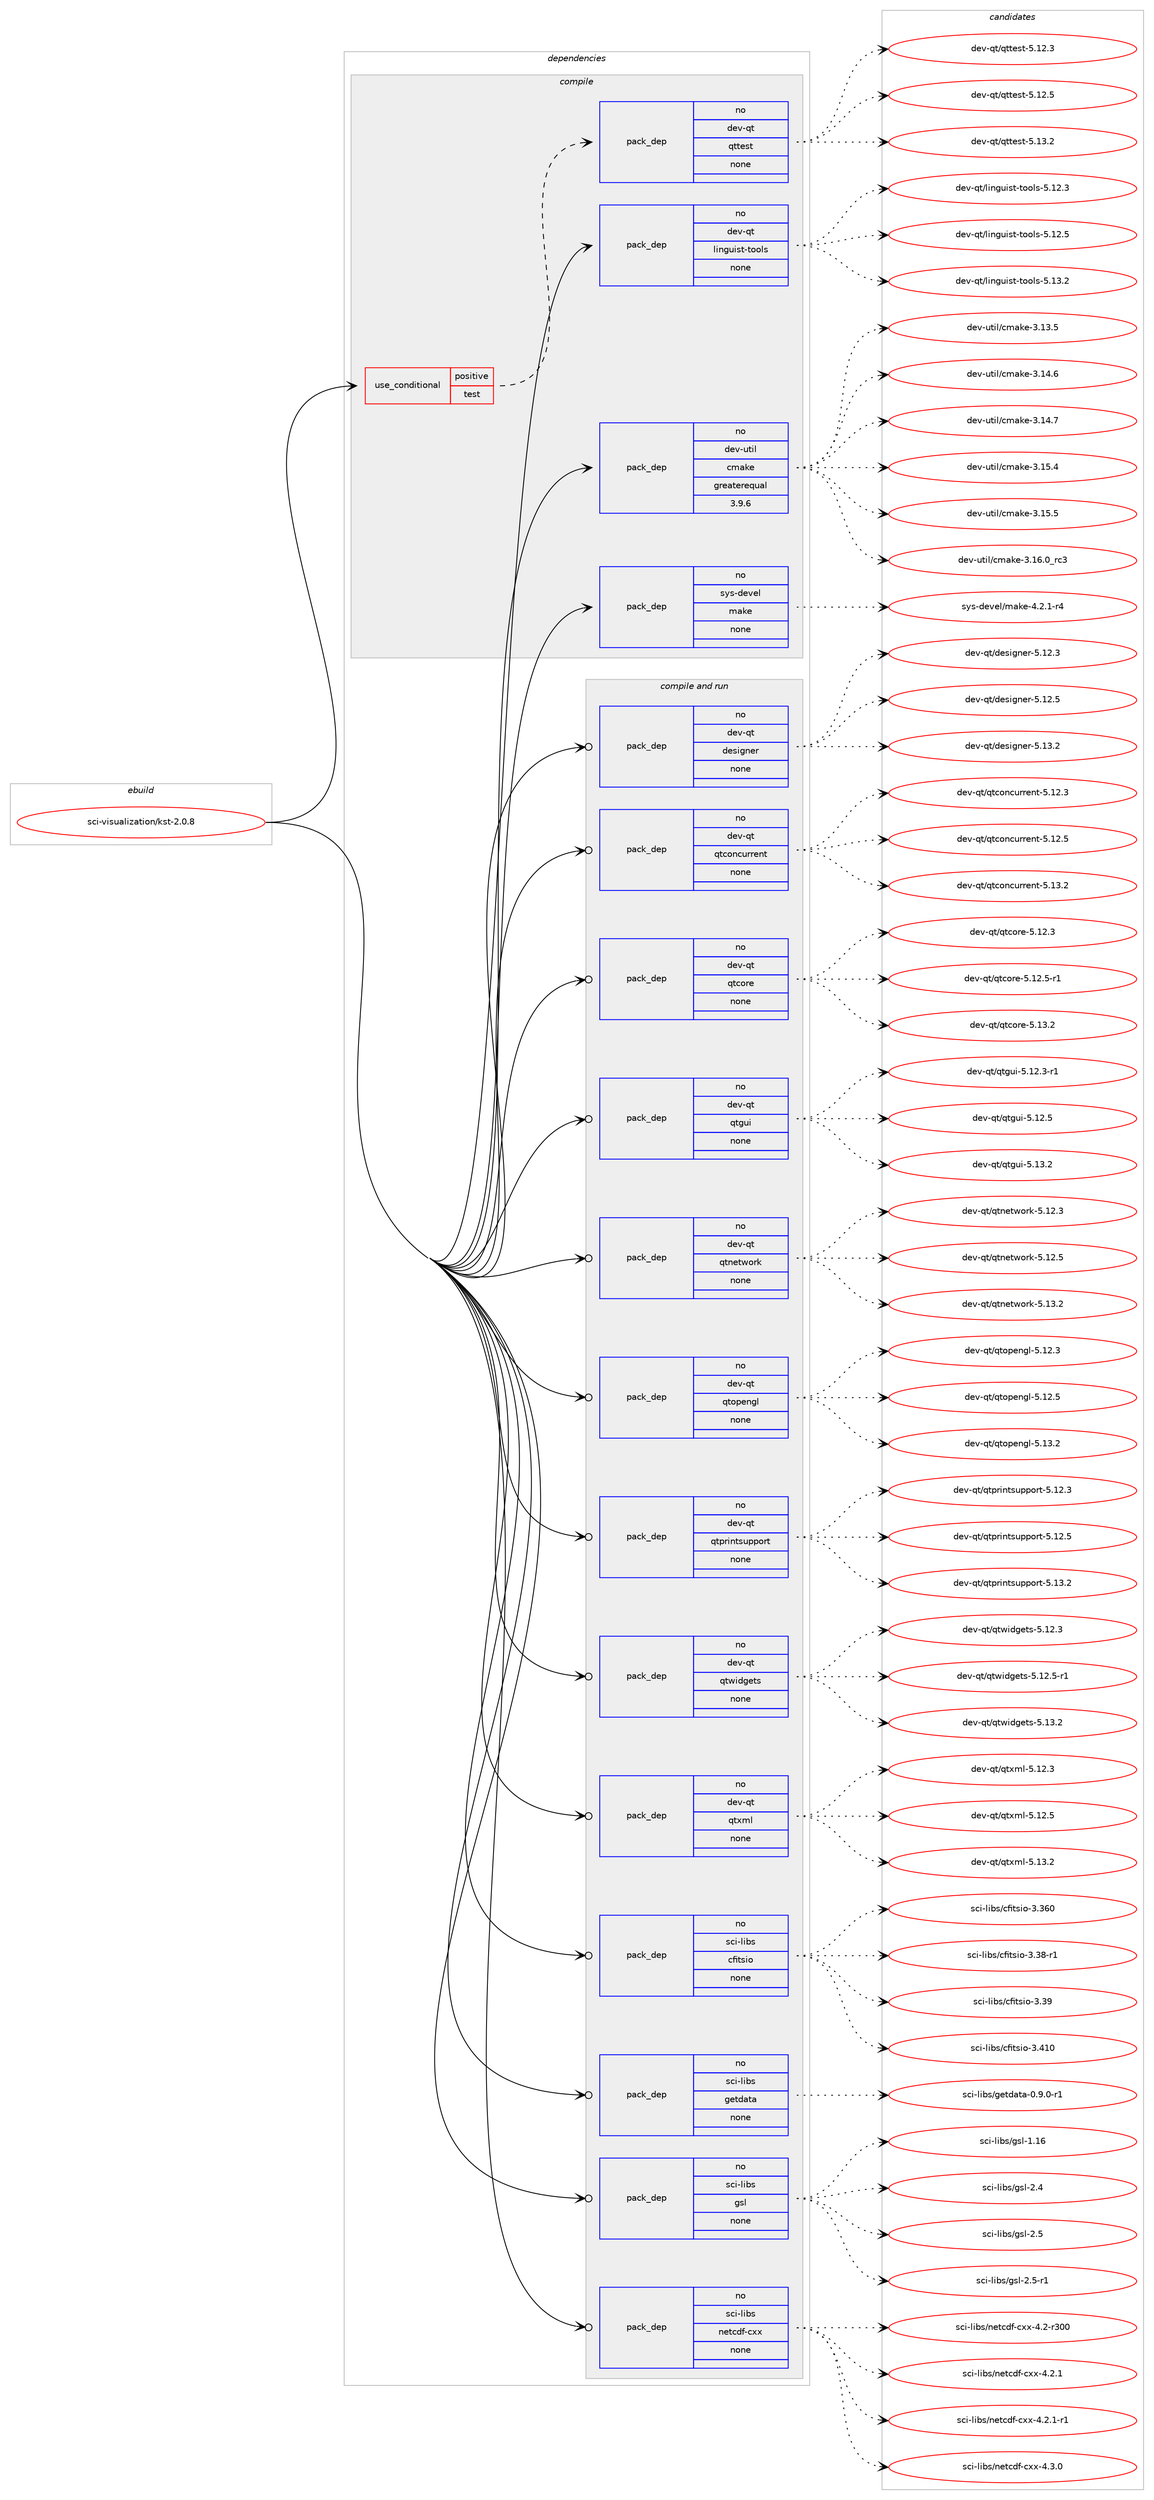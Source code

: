 digraph prolog {

# *************
# Graph options
# *************

newrank=true;
concentrate=true;
compound=true;
graph [rankdir=LR,fontname=Helvetica,fontsize=10,ranksep=1.5];#, ranksep=2.5, nodesep=0.2];
edge  [arrowhead=vee];
node  [fontname=Helvetica,fontsize=10];

# **********
# The ebuild
# **********

subgraph cluster_leftcol {
color=gray;
rank=same;
label=<<i>ebuild</i>>;
id [label="sci-visualization/kst-2.0.8", color=red, width=4, href="../sci-visualization/kst-2.0.8.svg"];
}

# ****************
# The dependencies
# ****************

subgraph cluster_midcol {
color=gray;
label=<<i>dependencies</i>>;
subgraph cluster_compile {
fillcolor="#eeeeee";
style=filled;
label=<<i>compile</i>>;
subgraph cond210138 {
dependency865205 [label=<<TABLE BORDER="0" CELLBORDER="1" CELLSPACING="0" CELLPADDING="4"><TR><TD ROWSPAN="3" CELLPADDING="10">use_conditional</TD></TR><TR><TD>positive</TD></TR><TR><TD>test</TD></TR></TABLE>>, shape=none, color=red];
subgraph pack639777 {
dependency865206 [label=<<TABLE BORDER="0" CELLBORDER="1" CELLSPACING="0" CELLPADDING="4" WIDTH="220"><TR><TD ROWSPAN="6" CELLPADDING="30">pack_dep</TD></TR><TR><TD WIDTH="110">no</TD></TR><TR><TD>dev-qt</TD></TR><TR><TD>qttest</TD></TR><TR><TD>none</TD></TR><TR><TD></TD></TR></TABLE>>, shape=none, color=blue];
}
dependency865205:e -> dependency865206:w [weight=20,style="dashed",arrowhead="vee"];
}
id:e -> dependency865205:w [weight=20,style="solid",arrowhead="vee"];
subgraph pack639778 {
dependency865207 [label=<<TABLE BORDER="0" CELLBORDER="1" CELLSPACING="0" CELLPADDING="4" WIDTH="220"><TR><TD ROWSPAN="6" CELLPADDING="30">pack_dep</TD></TR><TR><TD WIDTH="110">no</TD></TR><TR><TD>dev-qt</TD></TR><TR><TD>linguist-tools</TD></TR><TR><TD>none</TD></TR><TR><TD></TD></TR></TABLE>>, shape=none, color=blue];
}
id:e -> dependency865207:w [weight=20,style="solid",arrowhead="vee"];
subgraph pack639779 {
dependency865208 [label=<<TABLE BORDER="0" CELLBORDER="1" CELLSPACING="0" CELLPADDING="4" WIDTH="220"><TR><TD ROWSPAN="6" CELLPADDING="30">pack_dep</TD></TR><TR><TD WIDTH="110">no</TD></TR><TR><TD>dev-util</TD></TR><TR><TD>cmake</TD></TR><TR><TD>greaterequal</TD></TR><TR><TD>3.9.6</TD></TR></TABLE>>, shape=none, color=blue];
}
id:e -> dependency865208:w [weight=20,style="solid",arrowhead="vee"];
subgraph pack639780 {
dependency865209 [label=<<TABLE BORDER="0" CELLBORDER="1" CELLSPACING="0" CELLPADDING="4" WIDTH="220"><TR><TD ROWSPAN="6" CELLPADDING="30">pack_dep</TD></TR><TR><TD WIDTH="110">no</TD></TR><TR><TD>sys-devel</TD></TR><TR><TD>make</TD></TR><TR><TD>none</TD></TR><TR><TD></TD></TR></TABLE>>, shape=none, color=blue];
}
id:e -> dependency865209:w [weight=20,style="solid",arrowhead="vee"];
}
subgraph cluster_compileandrun {
fillcolor="#eeeeee";
style=filled;
label=<<i>compile and run</i>>;
subgraph pack639781 {
dependency865210 [label=<<TABLE BORDER="0" CELLBORDER="1" CELLSPACING="0" CELLPADDING="4" WIDTH="220"><TR><TD ROWSPAN="6" CELLPADDING="30">pack_dep</TD></TR><TR><TD WIDTH="110">no</TD></TR><TR><TD>dev-qt</TD></TR><TR><TD>designer</TD></TR><TR><TD>none</TD></TR><TR><TD></TD></TR></TABLE>>, shape=none, color=blue];
}
id:e -> dependency865210:w [weight=20,style="solid",arrowhead="odotvee"];
subgraph pack639782 {
dependency865211 [label=<<TABLE BORDER="0" CELLBORDER="1" CELLSPACING="0" CELLPADDING="4" WIDTH="220"><TR><TD ROWSPAN="6" CELLPADDING="30">pack_dep</TD></TR><TR><TD WIDTH="110">no</TD></TR><TR><TD>dev-qt</TD></TR><TR><TD>qtconcurrent</TD></TR><TR><TD>none</TD></TR><TR><TD></TD></TR></TABLE>>, shape=none, color=blue];
}
id:e -> dependency865211:w [weight=20,style="solid",arrowhead="odotvee"];
subgraph pack639783 {
dependency865212 [label=<<TABLE BORDER="0" CELLBORDER="1" CELLSPACING="0" CELLPADDING="4" WIDTH="220"><TR><TD ROWSPAN="6" CELLPADDING="30">pack_dep</TD></TR><TR><TD WIDTH="110">no</TD></TR><TR><TD>dev-qt</TD></TR><TR><TD>qtcore</TD></TR><TR><TD>none</TD></TR><TR><TD></TD></TR></TABLE>>, shape=none, color=blue];
}
id:e -> dependency865212:w [weight=20,style="solid",arrowhead="odotvee"];
subgraph pack639784 {
dependency865213 [label=<<TABLE BORDER="0" CELLBORDER="1" CELLSPACING="0" CELLPADDING="4" WIDTH="220"><TR><TD ROWSPAN="6" CELLPADDING="30">pack_dep</TD></TR><TR><TD WIDTH="110">no</TD></TR><TR><TD>dev-qt</TD></TR><TR><TD>qtgui</TD></TR><TR><TD>none</TD></TR><TR><TD></TD></TR></TABLE>>, shape=none, color=blue];
}
id:e -> dependency865213:w [weight=20,style="solid",arrowhead="odotvee"];
subgraph pack639785 {
dependency865214 [label=<<TABLE BORDER="0" CELLBORDER="1" CELLSPACING="0" CELLPADDING="4" WIDTH="220"><TR><TD ROWSPAN="6" CELLPADDING="30">pack_dep</TD></TR><TR><TD WIDTH="110">no</TD></TR><TR><TD>dev-qt</TD></TR><TR><TD>qtnetwork</TD></TR><TR><TD>none</TD></TR><TR><TD></TD></TR></TABLE>>, shape=none, color=blue];
}
id:e -> dependency865214:w [weight=20,style="solid",arrowhead="odotvee"];
subgraph pack639786 {
dependency865215 [label=<<TABLE BORDER="0" CELLBORDER="1" CELLSPACING="0" CELLPADDING="4" WIDTH="220"><TR><TD ROWSPAN="6" CELLPADDING="30">pack_dep</TD></TR><TR><TD WIDTH="110">no</TD></TR><TR><TD>dev-qt</TD></TR><TR><TD>qtopengl</TD></TR><TR><TD>none</TD></TR><TR><TD></TD></TR></TABLE>>, shape=none, color=blue];
}
id:e -> dependency865215:w [weight=20,style="solid",arrowhead="odotvee"];
subgraph pack639787 {
dependency865216 [label=<<TABLE BORDER="0" CELLBORDER="1" CELLSPACING="0" CELLPADDING="4" WIDTH="220"><TR><TD ROWSPAN="6" CELLPADDING="30">pack_dep</TD></TR><TR><TD WIDTH="110">no</TD></TR><TR><TD>dev-qt</TD></TR><TR><TD>qtprintsupport</TD></TR><TR><TD>none</TD></TR><TR><TD></TD></TR></TABLE>>, shape=none, color=blue];
}
id:e -> dependency865216:w [weight=20,style="solid",arrowhead="odotvee"];
subgraph pack639788 {
dependency865217 [label=<<TABLE BORDER="0" CELLBORDER="1" CELLSPACING="0" CELLPADDING="4" WIDTH="220"><TR><TD ROWSPAN="6" CELLPADDING="30">pack_dep</TD></TR><TR><TD WIDTH="110">no</TD></TR><TR><TD>dev-qt</TD></TR><TR><TD>qtwidgets</TD></TR><TR><TD>none</TD></TR><TR><TD></TD></TR></TABLE>>, shape=none, color=blue];
}
id:e -> dependency865217:w [weight=20,style="solid",arrowhead="odotvee"];
subgraph pack639789 {
dependency865218 [label=<<TABLE BORDER="0" CELLBORDER="1" CELLSPACING="0" CELLPADDING="4" WIDTH="220"><TR><TD ROWSPAN="6" CELLPADDING="30">pack_dep</TD></TR><TR><TD WIDTH="110">no</TD></TR><TR><TD>dev-qt</TD></TR><TR><TD>qtxml</TD></TR><TR><TD>none</TD></TR><TR><TD></TD></TR></TABLE>>, shape=none, color=blue];
}
id:e -> dependency865218:w [weight=20,style="solid",arrowhead="odotvee"];
subgraph pack639790 {
dependency865219 [label=<<TABLE BORDER="0" CELLBORDER="1" CELLSPACING="0" CELLPADDING="4" WIDTH="220"><TR><TD ROWSPAN="6" CELLPADDING="30">pack_dep</TD></TR><TR><TD WIDTH="110">no</TD></TR><TR><TD>sci-libs</TD></TR><TR><TD>cfitsio</TD></TR><TR><TD>none</TD></TR><TR><TD></TD></TR></TABLE>>, shape=none, color=blue];
}
id:e -> dependency865219:w [weight=20,style="solid",arrowhead="odotvee"];
subgraph pack639791 {
dependency865220 [label=<<TABLE BORDER="0" CELLBORDER="1" CELLSPACING="0" CELLPADDING="4" WIDTH="220"><TR><TD ROWSPAN="6" CELLPADDING="30">pack_dep</TD></TR><TR><TD WIDTH="110">no</TD></TR><TR><TD>sci-libs</TD></TR><TR><TD>getdata</TD></TR><TR><TD>none</TD></TR><TR><TD></TD></TR></TABLE>>, shape=none, color=blue];
}
id:e -> dependency865220:w [weight=20,style="solid",arrowhead="odotvee"];
subgraph pack639792 {
dependency865221 [label=<<TABLE BORDER="0" CELLBORDER="1" CELLSPACING="0" CELLPADDING="4" WIDTH="220"><TR><TD ROWSPAN="6" CELLPADDING="30">pack_dep</TD></TR><TR><TD WIDTH="110">no</TD></TR><TR><TD>sci-libs</TD></TR><TR><TD>gsl</TD></TR><TR><TD>none</TD></TR><TR><TD></TD></TR></TABLE>>, shape=none, color=blue];
}
id:e -> dependency865221:w [weight=20,style="solid",arrowhead="odotvee"];
subgraph pack639793 {
dependency865222 [label=<<TABLE BORDER="0" CELLBORDER="1" CELLSPACING="0" CELLPADDING="4" WIDTH="220"><TR><TD ROWSPAN="6" CELLPADDING="30">pack_dep</TD></TR><TR><TD WIDTH="110">no</TD></TR><TR><TD>sci-libs</TD></TR><TR><TD>netcdf-cxx</TD></TR><TR><TD>none</TD></TR><TR><TD></TD></TR></TABLE>>, shape=none, color=blue];
}
id:e -> dependency865222:w [weight=20,style="solid",arrowhead="odotvee"];
}
subgraph cluster_run {
fillcolor="#eeeeee";
style=filled;
label=<<i>run</i>>;
}
}

# **************
# The candidates
# **************

subgraph cluster_choices {
rank=same;
color=gray;
label=<<i>candidates</i>>;

subgraph choice639777 {
color=black;
nodesep=1;
choice100101118451131164711311611610111511645534649504651 [label="dev-qt/qttest-5.12.3", color=red, width=4,href="../dev-qt/qttest-5.12.3.svg"];
choice100101118451131164711311611610111511645534649504653 [label="dev-qt/qttest-5.12.5", color=red, width=4,href="../dev-qt/qttest-5.12.5.svg"];
choice100101118451131164711311611610111511645534649514650 [label="dev-qt/qttest-5.13.2", color=red, width=4,href="../dev-qt/qttest-5.13.2.svg"];
dependency865206:e -> choice100101118451131164711311611610111511645534649504651:w [style=dotted,weight="100"];
dependency865206:e -> choice100101118451131164711311611610111511645534649504653:w [style=dotted,weight="100"];
dependency865206:e -> choice100101118451131164711311611610111511645534649514650:w [style=dotted,weight="100"];
}
subgraph choice639778 {
color=black;
nodesep=1;
choice10010111845113116471081051101031171051151164511611111110811545534649504651 [label="dev-qt/linguist-tools-5.12.3", color=red, width=4,href="../dev-qt/linguist-tools-5.12.3.svg"];
choice10010111845113116471081051101031171051151164511611111110811545534649504653 [label="dev-qt/linguist-tools-5.12.5", color=red, width=4,href="../dev-qt/linguist-tools-5.12.5.svg"];
choice10010111845113116471081051101031171051151164511611111110811545534649514650 [label="dev-qt/linguist-tools-5.13.2", color=red, width=4,href="../dev-qt/linguist-tools-5.13.2.svg"];
dependency865207:e -> choice10010111845113116471081051101031171051151164511611111110811545534649504651:w [style=dotted,weight="100"];
dependency865207:e -> choice10010111845113116471081051101031171051151164511611111110811545534649504653:w [style=dotted,weight="100"];
dependency865207:e -> choice10010111845113116471081051101031171051151164511611111110811545534649514650:w [style=dotted,weight="100"];
}
subgraph choice639779 {
color=black;
nodesep=1;
choice1001011184511711610510847991099710710145514649514653 [label="dev-util/cmake-3.13.5", color=red, width=4,href="../dev-util/cmake-3.13.5.svg"];
choice1001011184511711610510847991099710710145514649524654 [label="dev-util/cmake-3.14.6", color=red, width=4,href="../dev-util/cmake-3.14.6.svg"];
choice1001011184511711610510847991099710710145514649524655 [label="dev-util/cmake-3.14.7", color=red, width=4,href="../dev-util/cmake-3.14.7.svg"];
choice1001011184511711610510847991099710710145514649534652 [label="dev-util/cmake-3.15.4", color=red, width=4,href="../dev-util/cmake-3.15.4.svg"];
choice1001011184511711610510847991099710710145514649534653 [label="dev-util/cmake-3.15.5", color=red, width=4,href="../dev-util/cmake-3.15.5.svg"];
choice1001011184511711610510847991099710710145514649544648951149951 [label="dev-util/cmake-3.16.0_rc3", color=red, width=4,href="../dev-util/cmake-3.16.0_rc3.svg"];
dependency865208:e -> choice1001011184511711610510847991099710710145514649514653:w [style=dotted,weight="100"];
dependency865208:e -> choice1001011184511711610510847991099710710145514649524654:w [style=dotted,weight="100"];
dependency865208:e -> choice1001011184511711610510847991099710710145514649524655:w [style=dotted,weight="100"];
dependency865208:e -> choice1001011184511711610510847991099710710145514649534652:w [style=dotted,weight="100"];
dependency865208:e -> choice1001011184511711610510847991099710710145514649534653:w [style=dotted,weight="100"];
dependency865208:e -> choice1001011184511711610510847991099710710145514649544648951149951:w [style=dotted,weight="100"];
}
subgraph choice639780 {
color=black;
nodesep=1;
choice1151211154510010111810110847109971071014552465046494511452 [label="sys-devel/make-4.2.1-r4", color=red, width=4,href="../sys-devel/make-4.2.1-r4.svg"];
dependency865209:e -> choice1151211154510010111810110847109971071014552465046494511452:w [style=dotted,weight="100"];
}
subgraph choice639781 {
color=black;
nodesep=1;
choice100101118451131164710010111510510311010111445534649504651 [label="dev-qt/designer-5.12.3", color=red, width=4,href="../dev-qt/designer-5.12.3.svg"];
choice100101118451131164710010111510510311010111445534649504653 [label="dev-qt/designer-5.12.5", color=red, width=4,href="../dev-qt/designer-5.12.5.svg"];
choice100101118451131164710010111510510311010111445534649514650 [label="dev-qt/designer-5.13.2", color=red, width=4,href="../dev-qt/designer-5.13.2.svg"];
dependency865210:e -> choice100101118451131164710010111510510311010111445534649504651:w [style=dotted,weight="100"];
dependency865210:e -> choice100101118451131164710010111510510311010111445534649504653:w [style=dotted,weight="100"];
dependency865210:e -> choice100101118451131164710010111510510311010111445534649514650:w [style=dotted,weight="100"];
}
subgraph choice639782 {
color=black;
nodesep=1;
choice1001011184511311647113116991111109911711411410111011645534649504651 [label="dev-qt/qtconcurrent-5.12.3", color=red, width=4,href="../dev-qt/qtconcurrent-5.12.3.svg"];
choice1001011184511311647113116991111109911711411410111011645534649504653 [label="dev-qt/qtconcurrent-5.12.5", color=red, width=4,href="../dev-qt/qtconcurrent-5.12.5.svg"];
choice1001011184511311647113116991111109911711411410111011645534649514650 [label="dev-qt/qtconcurrent-5.13.2", color=red, width=4,href="../dev-qt/qtconcurrent-5.13.2.svg"];
dependency865211:e -> choice1001011184511311647113116991111109911711411410111011645534649504651:w [style=dotted,weight="100"];
dependency865211:e -> choice1001011184511311647113116991111109911711411410111011645534649504653:w [style=dotted,weight="100"];
dependency865211:e -> choice1001011184511311647113116991111109911711411410111011645534649514650:w [style=dotted,weight="100"];
}
subgraph choice639783 {
color=black;
nodesep=1;
choice10010111845113116471131169911111410145534649504651 [label="dev-qt/qtcore-5.12.3", color=red, width=4,href="../dev-qt/qtcore-5.12.3.svg"];
choice100101118451131164711311699111114101455346495046534511449 [label="dev-qt/qtcore-5.12.5-r1", color=red, width=4,href="../dev-qt/qtcore-5.12.5-r1.svg"];
choice10010111845113116471131169911111410145534649514650 [label="dev-qt/qtcore-5.13.2", color=red, width=4,href="../dev-qt/qtcore-5.13.2.svg"];
dependency865212:e -> choice10010111845113116471131169911111410145534649504651:w [style=dotted,weight="100"];
dependency865212:e -> choice100101118451131164711311699111114101455346495046534511449:w [style=dotted,weight="100"];
dependency865212:e -> choice10010111845113116471131169911111410145534649514650:w [style=dotted,weight="100"];
}
subgraph choice639784 {
color=black;
nodesep=1;
choice1001011184511311647113116103117105455346495046514511449 [label="dev-qt/qtgui-5.12.3-r1", color=red, width=4,href="../dev-qt/qtgui-5.12.3-r1.svg"];
choice100101118451131164711311610311710545534649504653 [label="dev-qt/qtgui-5.12.5", color=red, width=4,href="../dev-qt/qtgui-5.12.5.svg"];
choice100101118451131164711311610311710545534649514650 [label="dev-qt/qtgui-5.13.2", color=red, width=4,href="../dev-qt/qtgui-5.13.2.svg"];
dependency865213:e -> choice1001011184511311647113116103117105455346495046514511449:w [style=dotted,weight="100"];
dependency865213:e -> choice100101118451131164711311610311710545534649504653:w [style=dotted,weight="100"];
dependency865213:e -> choice100101118451131164711311610311710545534649514650:w [style=dotted,weight="100"];
}
subgraph choice639785 {
color=black;
nodesep=1;
choice100101118451131164711311611010111611911111410745534649504651 [label="dev-qt/qtnetwork-5.12.3", color=red, width=4,href="../dev-qt/qtnetwork-5.12.3.svg"];
choice100101118451131164711311611010111611911111410745534649504653 [label="dev-qt/qtnetwork-5.12.5", color=red, width=4,href="../dev-qt/qtnetwork-5.12.5.svg"];
choice100101118451131164711311611010111611911111410745534649514650 [label="dev-qt/qtnetwork-5.13.2", color=red, width=4,href="../dev-qt/qtnetwork-5.13.2.svg"];
dependency865214:e -> choice100101118451131164711311611010111611911111410745534649504651:w [style=dotted,weight="100"];
dependency865214:e -> choice100101118451131164711311611010111611911111410745534649504653:w [style=dotted,weight="100"];
dependency865214:e -> choice100101118451131164711311611010111611911111410745534649514650:w [style=dotted,weight="100"];
}
subgraph choice639786 {
color=black;
nodesep=1;
choice100101118451131164711311611111210111010310845534649504651 [label="dev-qt/qtopengl-5.12.3", color=red, width=4,href="../dev-qt/qtopengl-5.12.3.svg"];
choice100101118451131164711311611111210111010310845534649504653 [label="dev-qt/qtopengl-5.12.5", color=red, width=4,href="../dev-qt/qtopengl-5.12.5.svg"];
choice100101118451131164711311611111210111010310845534649514650 [label="dev-qt/qtopengl-5.13.2", color=red, width=4,href="../dev-qt/qtopengl-5.13.2.svg"];
dependency865215:e -> choice100101118451131164711311611111210111010310845534649504651:w [style=dotted,weight="100"];
dependency865215:e -> choice100101118451131164711311611111210111010310845534649504653:w [style=dotted,weight="100"];
dependency865215:e -> choice100101118451131164711311611111210111010310845534649514650:w [style=dotted,weight="100"];
}
subgraph choice639787 {
color=black;
nodesep=1;
choice100101118451131164711311611211410511011611511711211211111411645534649504651 [label="dev-qt/qtprintsupport-5.12.3", color=red, width=4,href="../dev-qt/qtprintsupport-5.12.3.svg"];
choice100101118451131164711311611211410511011611511711211211111411645534649504653 [label="dev-qt/qtprintsupport-5.12.5", color=red, width=4,href="../dev-qt/qtprintsupport-5.12.5.svg"];
choice100101118451131164711311611211410511011611511711211211111411645534649514650 [label="dev-qt/qtprintsupport-5.13.2", color=red, width=4,href="../dev-qt/qtprintsupport-5.13.2.svg"];
dependency865216:e -> choice100101118451131164711311611211410511011611511711211211111411645534649504651:w [style=dotted,weight="100"];
dependency865216:e -> choice100101118451131164711311611211410511011611511711211211111411645534649504653:w [style=dotted,weight="100"];
dependency865216:e -> choice100101118451131164711311611211410511011611511711211211111411645534649514650:w [style=dotted,weight="100"];
}
subgraph choice639788 {
color=black;
nodesep=1;
choice100101118451131164711311611910510010310111611545534649504651 [label="dev-qt/qtwidgets-5.12.3", color=red, width=4,href="../dev-qt/qtwidgets-5.12.3.svg"];
choice1001011184511311647113116119105100103101116115455346495046534511449 [label="dev-qt/qtwidgets-5.12.5-r1", color=red, width=4,href="../dev-qt/qtwidgets-5.12.5-r1.svg"];
choice100101118451131164711311611910510010310111611545534649514650 [label="dev-qt/qtwidgets-5.13.2", color=red, width=4,href="../dev-qt/qtwidgets-5.13.2.svg"];
dependency865217:e -> choice100101118451131164711311611910510010310111611545534649504651:w [style=dotted,weight="100"];
dependency865217:e -> choice1001011184511311647113116119105100103101116115455346495046534511449:w [style=dotted,weight="100"];
dependency865217:e -> choice100101118451131164711311611910510010310111611545534649514650:w [style=dotted,weight="100"];
}
subgraph choice639789 {
color=black;
nodesep=1;
choice100101118451131164711311612010910845534649504651 [label="dev-qt/qtxml-5.12.3", color=red, width=4,href="../dev-qt/qtxml-5.12.3.svg"];
choice100101118451131164711311612010910845534649504653 [label="dev-qt/qtxml-5.12.5", color=red, width=4,href="../dev-qt/qtxml-5.12.5.svg"];
choice100101118451131164711311612010910845534649514650 [label="dev-qt/qtxml-5.13.2", color=red, width=4,href="../dev-qt/qtxml-5.13.2.svg"];
dependency865218:e -> choice100101118451131164711311612010910845534649504651:w [style=dotted,weight="100"];
dependency865218:e -> choice100101118451131164711311612010910845534649504653:w [style=dotted,weight="100"];
dependency865218:e -> choice100101118451131164711311612010910845534649514650:w [style=dotted,weight="100"];
}
subgraph choice639790 {
color=black;
nodesep=1;
choice1159910545108105981154799102105116115105111455146515448 [label="sci-libs/cfitsio-3.360", color=red, width=4,href="../sci-libs/cfitsio-3.360.svg"];
choice115991054510810598115479910210511611510511145514651564511449 [label="sci-libs/cfitsio-3.38-r1", color=red, width=4,href="../sci-libs/cfitsio-3.38-r1.svg"];
choice11599105451081059811547991021051161151051114551465157 [label="sci-libs/cfitsio-3.39", color=red, width=4,href="../sci-libs/cfitsio-3.39.svg"];
choice1159910545108105981154799102105116115105111455146524948 [label="sci-libs/cfitsio-3.410", color=red, width=4,href="../sci-libs/cfitsio-3.410.svg"];
dependency865219:e -> choice1159910545108105981154799102105116115105111455146515448:w [style=dotted,weight="100"];
dependency865219:e -> choice115991054510810598115479910210511611510511145514651564511449:w [style=dotted,weight="100"];
dependency865219:e -> choice11599105451081059811547991021051161151051114551465157:w [style=dotted,weight="100"];
dependency865219:e -> choice1159910545108105981154799102105116115105111455146524948:w [style=dotted,weight="100"];
}
subgraph choice639791 {
color=black;
nodesep=1;
choice1159910545108105981154710310111610097116974548465746484511449 [label="sci-libs/getdata-0.9.0-r1", color=red, width=4,href="../sci-libs/getdata-0.9.0-r1.svg"];
dependency865220:e -> choice1159910545108105981154710310111610097116974548465746484511449:w [style=dotted,weight="100"];
}
subgraph choice639792 {
color=black;
nodesep=1;
choice115991054510810598115471031151084549464954 [label="sci-libs/gsl-1.16", color=red, width=4,href="../sci-libs/gsl-1.16.svg"];
choice1159910545108105981154710311510845504652 [label="sci-libs/gsl-2.4", color=red, width=4,href="../sci-libs/gsl-2.4.svg"];
choice1159910545108105981154710311510845504653 [label="sci-libs/gsl-2.5", color=red, width=4,href="../sci-libs/gsl-2.5.svg"];
choice11599105451081059811547103115108455046534511449 [label="sci-libs/gsl-2.5-r1", color=red, width=4,href="../sci-libs/gsl-2.5-r1.svg"];
dependency865221:e -> choice115991054510810598115471031151084549464954:w [style=dotted,weight="100"];
dependency865221:e -> choice1159910545108105981154710311510845504652:w [style=dotted,weight="100"];
dependency865221:e -> choice1159910545108105981154710311510845504653:w [style=dotted,weight="100"];
dependency865221:e -> choice11599105451081059811547103115108455046534511449:w [style=dotted,weight="100"];
}
subgraph choice639793 {
color=black;
nodesep=1;
choice115991054510810598115471101011169910010245991201204552465045114514848 [label="sci-libs/netcdf-cxx-4.2-r300", color=red, width=4,href="../sci-libs/netcdf-cxx-4.2-r300.svg"];
choice11599105451081059811547110101116991001024599120120455246504649 [label="sci-libs/netcdf-cxx-4.2.1", color=red, width=4,href="../sci-libs/netcdf-cxx-4.2.1.svg"];
choice115991054510810598115471101011169910010245991201204552465046494511449 [label="sci-libs/netcdf-cxx-4.2.1-r1", color=red, width=4,href="../sci-libs/netcdf-cxx-4.2.1-r1.svg"];
choice11599105451081059811547110101116991001024599120120455246514648 [label="sci-libs/netcdf-cxx-4.3.0", color=red, width=4,href="../sci-libs/netcdf-cxx-4.3.0.svg"];
dependency865222:e -> choice115991054510810598115471101011169910010245991201204552465045114514848:w [style=dotted,weight="100"];
dependency865222:e -> choice11599105451081059811547110101116991001024599120120455246504649:w [style=dotted,weight="100"];
dependency865222:e -> choice115991054510810598115471101011169910010245991201204552465046494511449:w [style=dotted,weight="100"];
dependency865222:e -> choice11599105451081059811547110101116991001024599120120455246514648:w [style=dotted,weight="100"];
}
}

}
